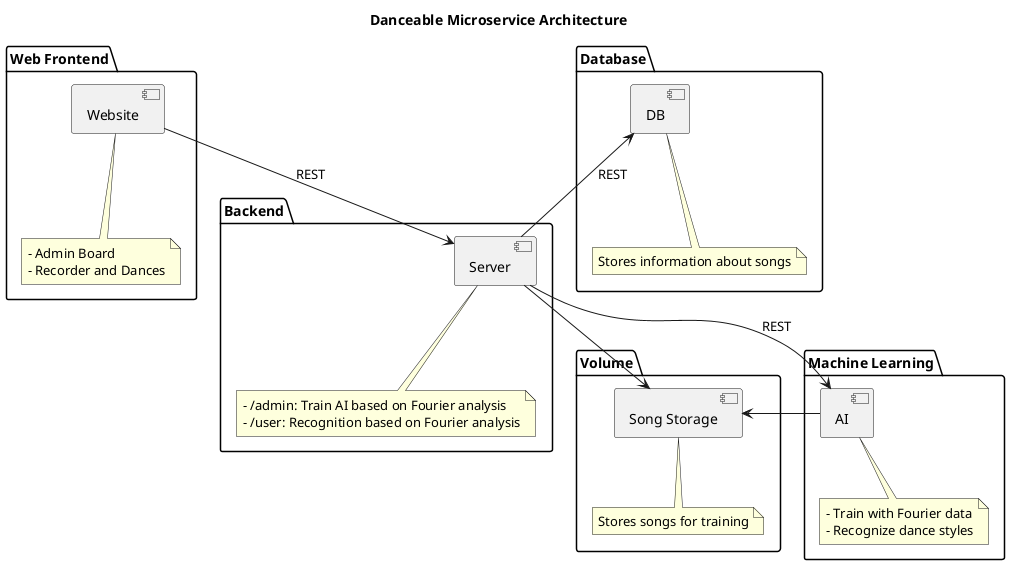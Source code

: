 @startuml
title Danceable Microservice Architecture

package "Web Frontend" {
  [Website]
  note bottom of [Website]
    - Admin Board
    - Recorder and Dances
  end note
}

package "Backend" {
  [Server]
  note bottom of [Server]
    - /admin: Train AI based on Fourier analysis
    - /user: Recognition based on Fourier analysis
  end note
}

package "Database" {
  [DB]
  note bottom of [DB]
    Stores information about songs
  end note
}

package "Volume" {
  [Song Storage]
  note bottom of [Song Storage]
    Stores songs for training
  end note
}

package "Machine Learning" {
  [AI]
  note bottom of [AI]
    - Train with Fourier data
    - Recognize dance styles
  end note
}

[Website] --> [Server] : REST
[Server] -up-> [DB] : REST
[Server] --> [AI] : REST
[Server] --> [Song Storage]
[AI] -left-> [Song Storage]
@enduml